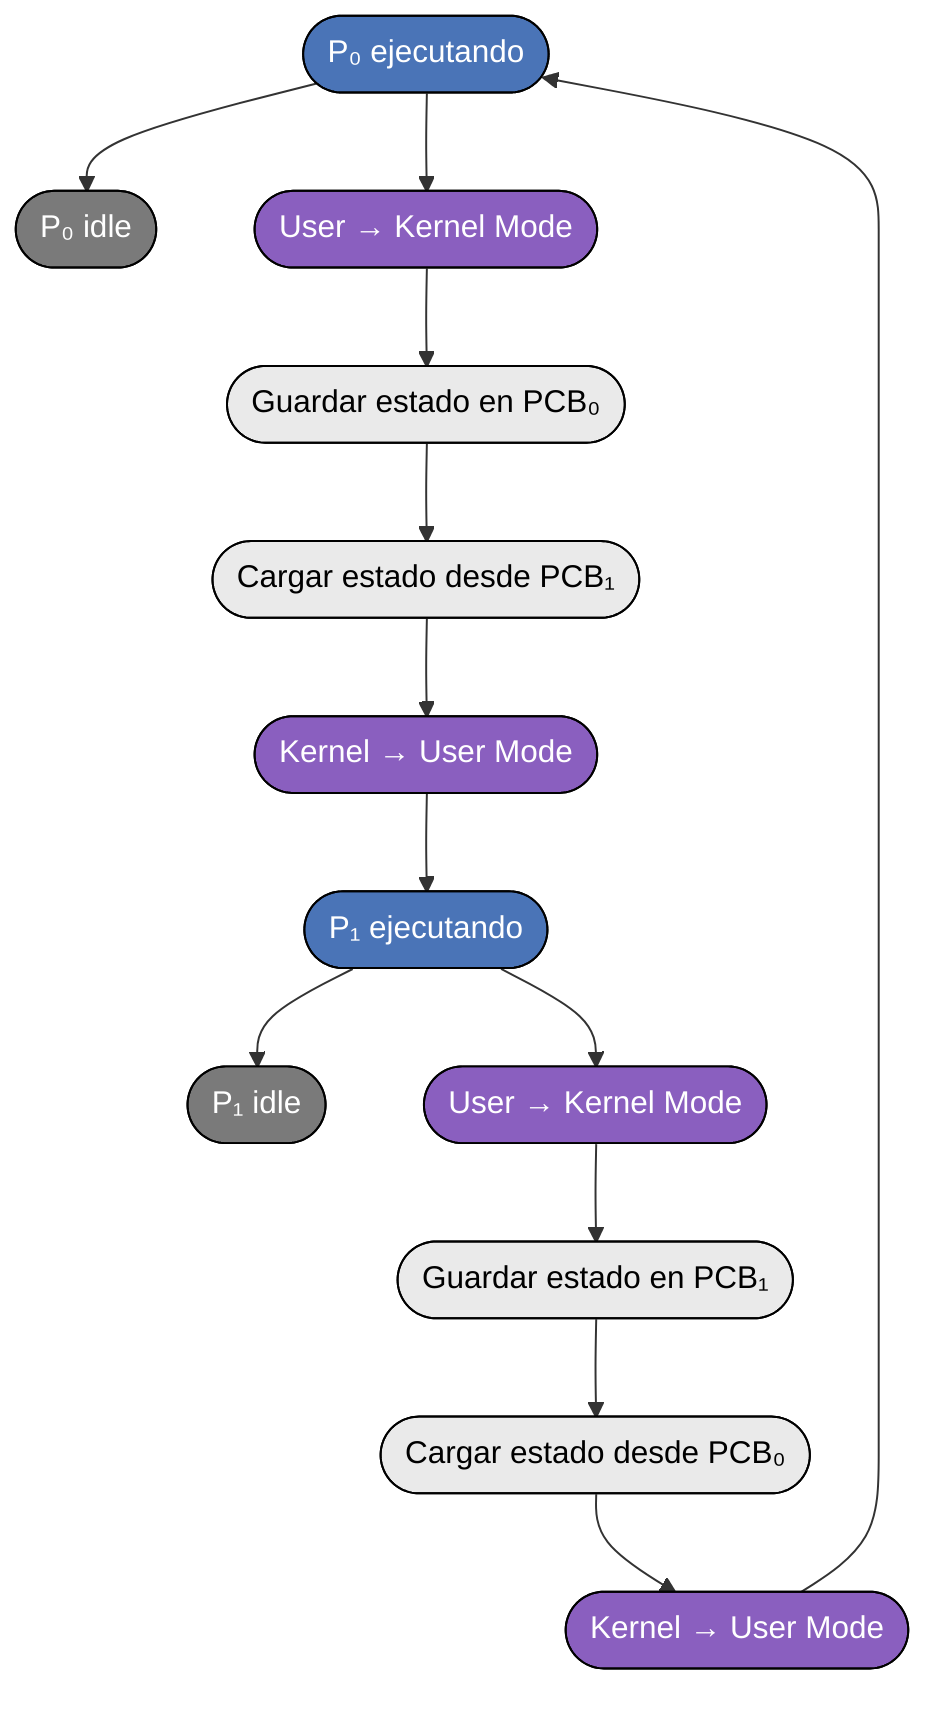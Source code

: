 flowchart TD
    %% Estilo general
    classDef process fill:#7A7A7A,stroke:#000,stroke-width:1px,color:#fff
    classDef os fill:#EAEAEA,stroke:#000,stroke-width:1px,color:#000
    classDef exec fill:#4A74B7,stroke:#000,stroke-width:1px,color:#fff
    classDef context fill:#F2A648,stroke:#000,stroke-width:1px,color:#000
    classDef mode fill:#8A5FBF,stroke:#000,stroke-width:1px,color:#fff

    %% Procesos
    P0start(["P₀ ejecutando"]):::exec
    P0idle(["P₀ idle"]):::process
    P1start(["P₁ ejecutando"]):::exec
    P1idle(["P₁ idle"]):::process

    %% Sistema operativo
    SOsave0(["Guardar estado en PCB₀"]):::os
    SOreload1(["Cargar estado desde PCB₁"]):::os
    SOsave1(["Guardar estado en PCB₁"]):::os
    SOreload0(["Cargar estado desde PCB₀"]):::os

    %% Cambios de modo
    enterKernel(["User → Kernel Mode"]):::mode
    exitKernel(["Kernel → User Mode"]):::mode

    enterKernel2(["User → Kernel Mode"]):::mode
    exitKernel2(["Kernel → User Mode"]):::mode

    %% Flujo de ejecución
    P0start --> enterKernel --> SOsave0 --> SOreload1 --> exitKernel --> P1start
    P1start --> enterKernel2 --> SOsave1 --> SOreload0 --> exitKernel2 --> P0start

    %% Relaciones con estados idle
    P0start --> P0idle
    P1start --> P1idle